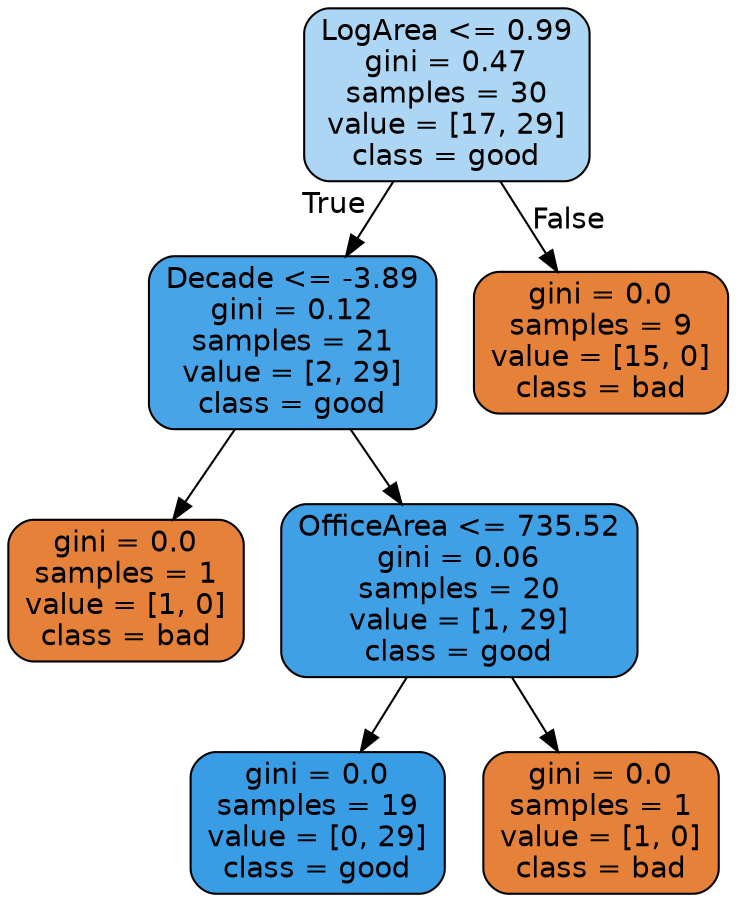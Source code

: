 digraph Tree {
node [shape=box, style="filled, rounded", color="black", fontname=helvetica] ;
edge [fontname=helvetica] ;
0 [label="LogArea <= 0.99\ngini = 0.47\nsamples = 30\nvalue = [17, 29]\nclass = good", fillcolor="#add6f4"] ;
1 [label="Decade <= -3.89\ngini = 0.12\nsamples = 21\nvalue = [2, 29]\nclass = good", fillcolor="#47a4e7"] ;
0 -> 1 [labeldistance=2.5, labelangle=45, headlabel="True"] ;
2 [label="gini = 0.0\nsamples = 1\nvalue = [1, 0]\nclass = bad", fillcolor="#e58139"] ;
1 -> 2 ;
3 [label="OfficeArea <= 735.52\ngini = 0.06\nsamples = 20\nvalue = [1, 29]\nclass = good", fillcolor="#40a0e6"] ;
1 -> 3 ;
4 [label="gini = 0.0\nsamples = 19\nvalue = [0, 29]\nclass = good", fillcolor="#399de5"] ;
3 -> 4 ;
5 [label="gini = 0.0\nsamples = 1\nvalue = [1, 0]\nclass = bad", fillcolor="#e58139"] ;
3 -> 5 ;
6 [label="gini = 0.0\nsamples = 9\nvalue = [15, 0]\nclass = bad", fillcolor="#e58139"] ;
0 -> 6 [labeldistance=2.5, labelangle=-45, headlabel="False"] ;
}